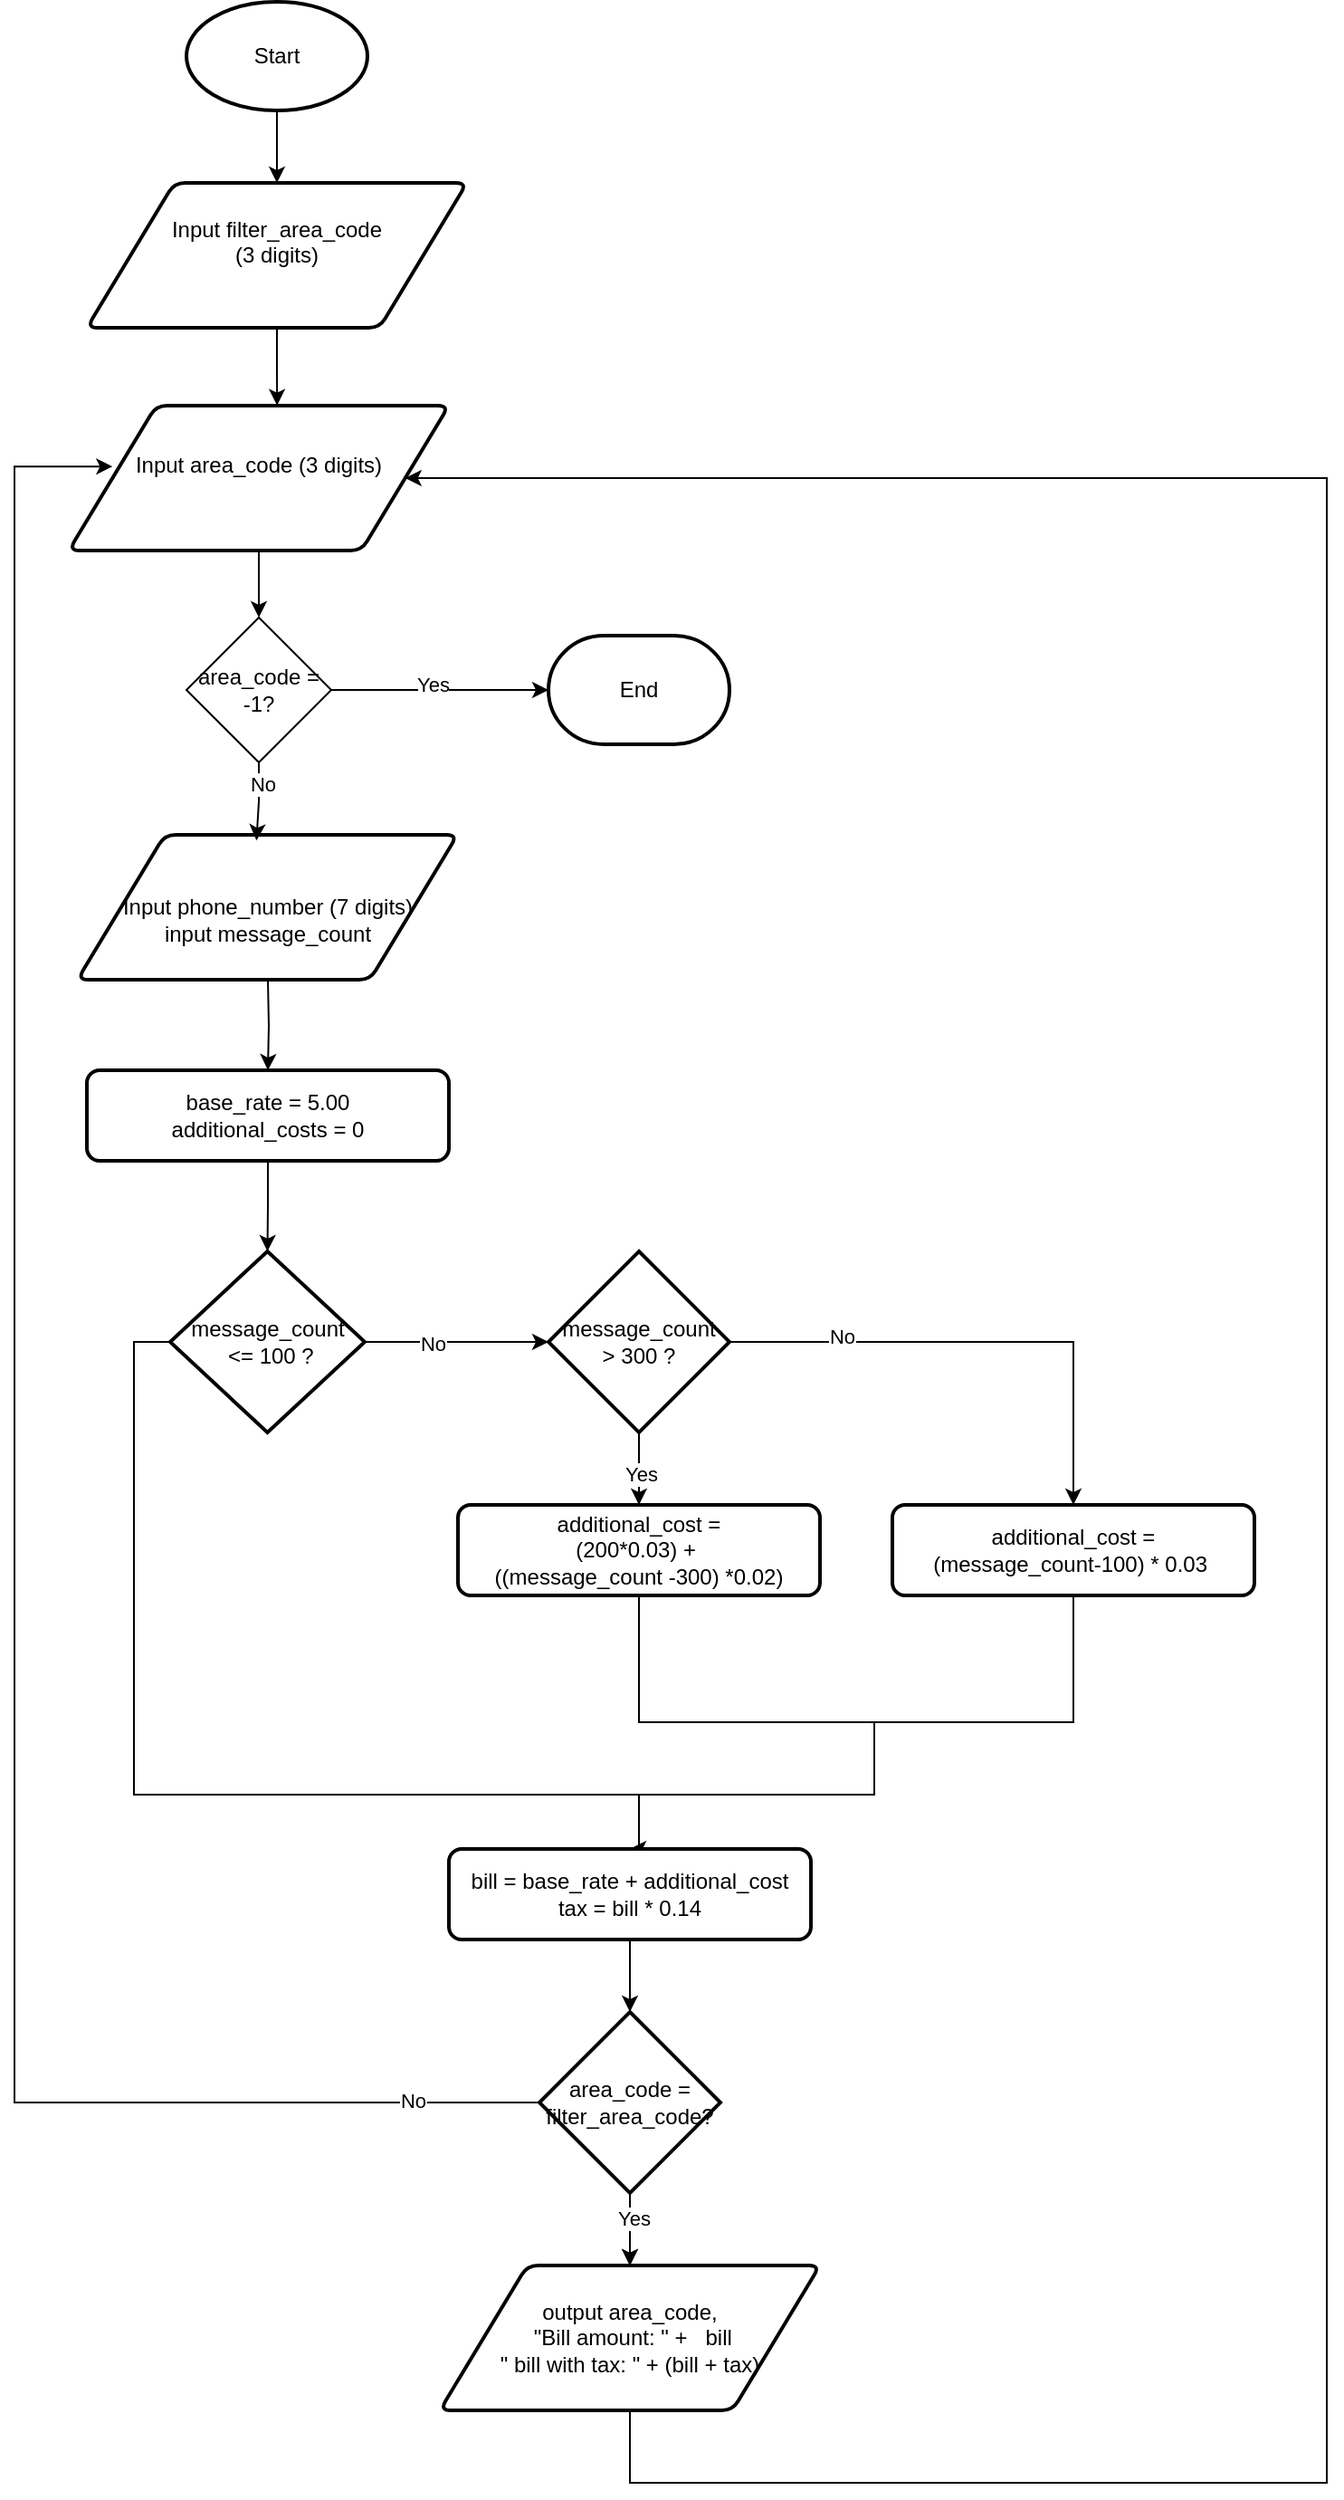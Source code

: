 <mxfile version="26.2.15">
  <diagram name="Page-1" id="yTx_vx-be0SLX69eL1uu">
    <mxGraphModel dx="849" dy="2084" grid="1" gridSize="10" guides="1" tooltips="1" connect="1" arrows="1" fold="1" page="1" pageScale="1" pageWidth="850" pageHeight="1100" math="0" shadow="0">
      <root>
        <mxCell id="0" />
        <mxCell id="1" parent="0" />
        <mxCell id="31bDM_UaIHRhXaKYt8n2-2" style="edgeStyle=orthogonalEdgeStyle;rounded=0;orthogonalLoop=1;jettySize=auto;html=1;exitX=0.5;exitY=1;exitDx=0;exitDy=0;exitPerimeter=0;entryX=0.5;entryY=0;entryDx=0;entryDy=0;" edge="1" parent="1" source="gIEq8IxEI0WB7ZZO68Vi-1" target="31bDM_UaIHRhXaKYt8n2-1">
          <mxGeometry relative="1" as="geometry" />
        </mxCell>
        <mxCell id="gIEq8IxEI0WB7ZZO68Vi-1" value="Start" style="strokeWidth=2;html=1;shape=mxgraph.flowchart.start_1;whiteSpace=wrap;" parent="1" vertex="1">
          <mxGeometry x="125" y="-130" width="100" height="60" as="geometry" />
        </mxCell>
        <mxCell id="gIEq8IxEI0WB7ZZO68Vi-18" style="edgeStyle=orthogonalEdgeStyle;rounded=0;orthogonalLoop=1;jettySize=auto;html=1;exitX=0.5;exitY=1;exitDx=0;exitDy=0;entryX=0.5;entryY=0;entryDx=0;entryDy=0;" parent="1" target="gIEq8IxEI0WB7ZZO68Vi-3" edge="1">
          <mxGeometry relative="1" as="geometry">
            <mxPoint x="170" y="410" as="sourcePoint" />
          </mxGeometry>
        </mxCell>
        <mxCell id="gIEq8IxEI0WB7ZZO68Vi-2" value="&lt;div&gt;&lt;br&gt;&lt;/div&gt;&lt;div&gt;Input phone_number (7 digits)&lt;/div&gt;&lt;div&gt;input message_count&lt;/div&gt;" style="shape=parallelogram;html=1;strokeWidth=2;perimeter=parallelogramPerimeter;whiteSpace=wrap;rounded=1;arcSize=12;size=0.23;" parent="1" vertex="1">
          <mxGeometry x="64.75" y="330" width="210" height="80" as="geometry" />
        </mxCell>
        <mxCell id="gIEq8IxEI0WB7ZZO68Vi-3" value="base_rate = 5.00&lt;div&gt;additional_costs = 0&lt;/div&gt;" style="rounded=1;whiteSpace=wrap;html=1;absoluteArcSize=1;arcSize=14;strokeWidth=2;" parent="1" vertex="1">
          <mxGeometry x="70" y="460" width="200" height="50" as="geometry" />
        </mxCell>
        <mxCell id="gIEq8IxEI0WB7ZZO68Vi-8" value="End" style="strokeWidth=2;html=1;shape=mxgraph.flowchart.terminator;whiteSpace=wrap;" parent="1" vertex="1">
          <mxGeometry x="325" y="220" width="100" height="60" as="geometry" />
        </mxCell>
        <mxCell id="gIEq8IxEI0WB7ZZO68Vi-73" style="edgeStyle=orthogonalEdgeStyle;rounded=0;orthogonalLoop=1;jettySize=auto;html=1;exitX=0;exitY=0.5;exitDx=0;exitDy=0;exitPerimeter=0;entryX=0.5;entryY=0;entryDx=0;entryDy=0;" parent="1" source="gIEq8IxEI0WB7ZZO68Vi-20" target="gIEq8IxEI0WB7ZZO68Vi-29" edge="1">
          <mxGeometry relative="1" as="geometry">
            <Array as="points">
              <mxPoint x="96" y="610" />
              <mxPoint x="96" y="860" />
              <mxPoint x="375" y="860" />
            </Array>
          </mxGeometry>
        </mxCell>
        <mxCell id="gIEq8IxEI0WB7ZZO68Vi-20" value="message_count&lt;div&gt;&amp;nbsp;&amp;lt;=&amp;nbsp;&lt;span style=&quot;background-color: transparent; color: light-dark(rgb(0, 0, 0), rgb(255, 255, 255));&quot;&gt;100 ?&lt;/span&gt;&lt;/div&gt;" style="strokeWidth=2;html=1;shape=mxgraph.flowchart.decision;whiteSpace=wrap;" parent="1" vertex="1">
          <mxGeometry x="116" y="560" width="107.5" height="100" as="geometry" />
        </mxCell>
        <mxCell id="gIEq8IxEI0WB7ZZO68Vi-79" style="edgeStyle=orthogonalEdgeStyle;rounded=0;orthogonalLoop=1;jettySize=auto;html=1;exitX=0.5;exitY=1;exitDx=0;exitDy=0;entryX=1;entryY=0.5;entryDx=0;entryDy=0;" parent="1" source="gIEq8IxEI0WB7ZZO68Vi-26" target="gIEq8IxEI0WB7ZZO68Vi-77" edge="1">
          <mxGeometry relative="1" as="geometry">
            <mxPoint x="340" y="130" as="targetPoint" />
            <Array as="points">
              <mxPoint x="370" y="1240" />
              <mxPoint x="755" y="1240" />
              <mxPoint x="755" y="133" />
            </Array>
          </mxGeometry>
        </mxCell>
        <mxCell id="gIEq8IxEI0WB7ZZO68Vi-26" value="output area_code,&lt;div&gt;&amp;nbsp;&quot;Bill amount: &quot; +&amp;nbsp;&lt;span style=&quot;background-color: transparent; color: light-dark(rgb(0, 0, 0), rgb(255, 255, 255));&quot;&gt;&amp;nbsp; bill&lt;/span&gt;&lt;div&gt;&lt;div&gt;&quot; bill with tax: &quot; + (bill + tax)&lt;/div&gt;&lt;/div&gt;&lt;/div&gt;" style="shape=parallelogram;html=1;strokeWidth=2;perimeter=parallelogramPerimeter;whiteSpace=wrap;rounded=1;arcSize=12;size=0.23;" parent="1" vertex="1">
          <mxGeometry x="265" y="1120" width="210" height="80" as="geometry" />
        </mxCell>
        <mxCell id="gIEq8IxEI0WB7ZZO68Vi-29" value="bill = base_rate + additional_cost&lt;div&gt;tax = bill * 0.14&lt;/div&gt;" style="rounded=1;whiteSpace=wrap;html=1;absoluteArcSize=1;arcSize=14;strokeWidth=2;" parent="1" vertex="1">
          <mxGeometry x="270" y="890" width="200" height="50" as="geometry" />
        </mxCell>
        <mxCell id="gIEq8IxEI0WB7ZZO68Vi-31" style="edgeStyle=orthogonalEdgeStyle;rounded=0;orthogonalLoop=1;jettySize=auto;html=1;exitX=0.5;exitY=1;exitDx=0;exitDy=0;entryX=0.5;entryY=0;entryDx=0;entryDy=0;entryPerimeter=0;" parent="1" source="gIEq8IxEI0WB7ZZO68Vi-3" target="gIEq8IxEI0WB7ZZO68Vi-20" edge="1">
          <mxGeometry relative="1" as="geometry" />
        </mxCell>
        <mxCell id="gIEq8IxEI0WB7ZZO68Vi-37" style="edgeStyle=orthogonalEdgeStyle;rounded=0;orthogonalLoop=1;jettySize=auto;html=1;exitX=0.5;exitY=1;exitDx=0;exitDy=0;exitPerimeter=0;entryX=0.5;entryY=0;entryDx=0;entryDy=0;" parent="1" source="gIEq8IxEI0WB7ZZO68Vi-33" target="gIEq8IxEI0WB7ZZO68Vi-36" edge="1">
          <mxGeometry relative="1" as="geometry" />
        </mxCell>
        <mxCell id="gIEq8IxEI0WB7ZZO68Vi-50" value="Yes" style="edgeLabel;html=1;align=center;verticalAlign=middle;resizable=0;points=[];" parent="gIEq8IxEI0WB7ZZO68Vi-37" vertex="1" connectable="0">
          <mxGeometry x="0.134" y="1" relative="1" as="geometry">
            <mxPoint as="offset" />
          </mxGeometry>
        </mxCell>
        <mxCell id="gIEq8IxEI0WB7ZZO68Vi-39" style="edgeStyle=orthogonalEdgeStyle;rounded=0;orthogonalLoop=1;jettySize=auto;html=1;exitX=1;exitY=0.5;exitDx=0;exitDy=0;exitPerimeter=0;" parent="1" source="gIEq8IxEI0WB7ZZO68Vi-33" target="gIEq8IxEI0WB7ZZO68Vi-38" edge="1">
          <mxGeometry relative="1" as="geometry" />
        </mxCell>
        <mxCell id="gIEq8IxEI0WB7ZZO68Vi-49" value="No" style="edgeLabel;html=1;align=center;verticalAlign=middle;resizable=0;points=[];" parent="gIEq8IxEI0WB7ZZO68Vi-39" vertex="1" connectable="0">
          <mxGeometry x="-0.562" y="3" relative="1" as="geometry">
            <mxPoint as="offset" />
          </mxGeometry>
        </mxCell>
        <mxCell id="gIEq8IxEI0WB7ZZO68Vi-33" value="message_count&lt;div&gt;&amp;gt; 300 ?&lt;/div&gt;" style="strokeWidth=2;html=1;shape=mxgraph.flowchart.decision;whiteSpace=wrap;" parent="1" vertex="1">
          <mxGeometry x="325" y="560" width="100" height="100" as="geometry" />
        </mxCell>
        <mxCell id="gIEq8IxEI0WB7ZZO68Vi-35" style="edgeStyle=orthogonalEdgeStyle;rounded=0;orthogonalLoop=1;jettySize=auto;html=1;exitX=1;exitY=0.5;exitDx=0;exitDy=0;exitPerimeter=0;entryX=0;entryY=0.5;entryDx=0;entryDy=0;entryPerimeter=0;" parent="1" source="gIEq8IxEI0WB7ZZO68Vi-20" target="gIEq8IxEI0WB7ZZO68Vi-33" edge="1">
          <mxGeometry relative="1" as="geometry">
            <Array as="points">
              <mxPoint x="295" y="610" />
              <mxPoint x="295" y="610" />
            </Array>
          </mxGeometry>
        </mxCell>
        <mxCell id="gIEq8IxEI0WB7ZZO68Vi-48" value="No" style="edgeLabel;html=1;align=center;verticalAlign=middle;resizable=0;points=[];" parent="gIEq8IxEI0WB7ZZO68Vi-35" vertex="1" connectable="0">
          <mxGeometry x="-0.271" y="-1" relative="1" as="geometry">
            <mxPoint as="offset" />
          </mxGeometry>
        </mxCell>
        <mxCell id="gIEq8IxEI0WB7ZZO68Vi-36" value="additional_cost =&lt;div&gt;(200*0.03) +&amp;nbsp;&lt;/div&gt;&lt;div&gt;((message_count -300) *0.02)&lt;/div&gt;" style="rounded=1;whiteSpace=wrap;html=1;absoluteArcSize=1;arcSize=14;strokeWidth=2;" parent="1" vertex="1">
          <mxGeometry x="275" y="700" width="200" height="50" as="geometry" />
        </mxCell>
        <mxCell id="gIEq8IxEI0WB7ZZO68Vi-38" value="additional_cost =&lt;div&gt;(message_count-100) * 0.03&amp;nbsp;&lt;/div&gt;" style="rounded=1;whiteSpace=wrap;html=1;absoluteArcSize=1;arcSize=14;strokeWidth=2;" parent="1" vertex="1">
          <mxGeometry x="515" y="700" width="200" height="50" as="geometry" />
        </mxCell>
        <mxCell id="gIEq8IxEI0WB7ZZO68Vi-74" value="" style="endArrow=none;html=1;rounded=0;exitX=0.5;exitY=1;exitDx=0;exitDy=0;entryX=0.5;entryY=1;entryDx=0;entryDy=0;" parent="1" source="gIEq8IxEI0WB7ZZO68Vi-36" target="gIEq8IxEI0WB7ZZO68Vi-38" edge="1">
          <mxGeometry width="50" height="50" relative="1" as="geometry">
            <mxPoint x="365" y="820" as="sourcePoint" />
            <mxPoint x="415" y="770" as="targetPoint" />
            <Array as="points">
              <mxPoint x="375" y="820" />
              <mxPoint x="615" y="820" />
            </Array>
          </mxGeometry>
        </mxCell>
        <mxCell id="gIEq8IxEI0WB7ZZO68Vi-75" value="" style="endArrow=none;html=1;rounded=0;" parent="1" edge="1">
          <mxGeometry width="50" height="50" relative="1" as="geometry">
            <mxPoint x="375" y="860" as="sourcePoint" />
            <mxPoint x="505" y="820" as="targetPoint" />
            <Array as="points">
              <mxPoint x="505" y="860" />
            </Array>
          </mxGeometry>
        </mxCell>
        <mxCell id="gIEq8IxEI0WB7ZZO68Vi-76" value="area_code =&lt;div&gt;-1?&lt;/div&gt;" style="rhombus;whiteSpace=wrap;html=1;" parent="1" vertex="1">
          <mxGeometry x="125" y="210" width="80" height="80" as="geometry" />
        </mxCell>
        <mxCell id="gIEq8IxEI0WB7ZZO68Vi-83" style="edgeStyle=orthogonalEdgeStyle;rounded=0;orthogonalLoop=1;jettySize=auto;html=1;exitX=0.5;exitY=1;exitDx=0;exitDy=0;entryX=0.5;entryY=0;entryDx=0;entryDy=0;" parent="1" source="gIEq8IxEI0WB7ZZO68Vi-77" target="gIEq8IxEI0WB7ZZO68Vi-76" edge="1">
          <mxGeometry relative="1" as="geometry" />
        </mxCell>
        <mxCell id="gIEq8IxEI0WB7ZZO68Vi-77" value="Input area_code (3 digits)&lt;div&gt;&lt;br&gt;&lt;/div&gt;" style="shape=parallelogram;html=1;strokeWidth=2;perimeter=parallelogramPerimeter;whiteSpace=wrap;rounded=1;arcSize=12;size=0.23;" parent="1" vertex="1">
          <mxGeometry x="60" y="93" width="210" height="80" as="geometry" />
        </mxCell>
        <mxCell id="gIEq8IxEI0WB7ZZO68Vi-81" style="edgeStyle=orthogonalEdgeStyle;rounded=0;orthogonalLoop=1;jettySize=auto;html=1;exitX=1;exitY=0.5;exitDx=0;exitDy=0;entryX=0;entryY=0.5;entryDx=0;entryDy=0;entryPerimeter=0;" parent="1" source="gIEq8IxEI0WB7ZZO68Vi-76" target="gIEq8IxEI0WB7ZZO68Vi-8" edge="1">
          <mxGeometry relative="1" as="geometry" />
        </mxCell>
        <mxCell id="gIEq8IxEI0WB7ZZO68Vi-84" value="Yes" style="edgeLabel;html=1;align=center;verticalAlign=middle;resizable=0;points=[];" parent="gIEq8IxEI0WB7ZZO68Vi-81" vertex="1" connectable="0">
          <mxGeometry x="-0.079" y="3" relative="1" as="geometry">
            <mxPoint as="offset" />
          </mxGeometry>
        </mxCell>
        <mxCell id="gIEq8IxEI0WB7ZZO68Vi-82" style="edgeStyle=orthogonalEdgeStyle;rounded=0;orthogonalLoop=1;jettySize=auto;html=1;exitX=0.5;exitY=1;exitDx=0;exitDy=0;entryX=0.47;entryY=0.039;entryDx=0;entryDy=0;entryPerimeter=0;" parent="1" source="gIEq8IxEI0WB7ZZO68Vi-76" edge="1">
          <mxGeometry relative="1" as="geometry">
            <mxPoint x="163.7" y="333.12" as="targetPoint" />
          </mxGeometry>
        </mxCell>
        <mxCell id="gIEq8IxEI0WB7ZZO68Vi-85" value="No" style="edgeLabel;html=1;align=center;verticalAlign=middle;resizable=0;points=[];" parent="gIEq8IxEI0WB7ZZO68Vi-82" vertex="1" connectable="0">
          <mxGeometry x="-0.479" y="2" relative="1" as="geometry">
            <mxPoint as="offset" />
          </mxGeometry>
        </mxCell>
        <mxCell id="31bDM_UaIHRhXaKYt8n2-1" value="Input filter_area_code&lt;div&gt;(3 digits)&lt;div&gt;&lt;br&gt;&lt;/div&gt;&lt;/div&gt;" style="shape=parallelogram;html=1;strokeWidth=2;perimeter=parallelogramPerimeter;whiteSpace=wrap;rounded=1;arcSize=12;size=0.23;" vertex="1" parent="1">
          <mxGeometry x="70" y="-30" width="210" height="80" as="geometry" />
        </mxCell>
        <mxCell id="31bDM_UaIHRhXaKYt8n2-3" style="edgeStyle=orthogonalEdgeStyle;rounded=0;orthogonalLoop=1;jettySize=auto;html=1;exitX=0.5;exitY=1;exitDx=0;exitDy=0;entryX=0.548;entryY=-0.002;entryDx=0;entryDy=0;entryPerimeter=0;" edge="1" parent="1" source="31bDM_UaIHRhXaKYt8n2-1" target="gIEq8IxEI0WB7ZZO68Vi-77">
          <mxGeometry relative="1" as="geometry" />
        </mxCell>
        <mxCell id="31bDM_UaIHRhXaKYt8n2-6" style="edgeStyle=orthogonalEdgeStyle;rounded=0;orthogonalLoop=1;jettySize=auto;html=1;exitX=0.5;exitY=1;exitDx=0;exitDy=0;exitPerimeter=0;entryX=0.5;entryY=0;entryDx=0;entryDy=0;" edge="1" parent="1" source="31bDM_UaIHRhXaKYt8n2-4" target="gIEq8IxEI0WB7ZZO68Vi-26">
          <mxGeometry relative="1" as="geometry" />
        </mxCell>
        <mxCell id="31bDM_UaIHRhXaKYt8n2-7" value="" style="edgeStyle=orthogonalEdgeStyle;rounded=0;orthogonalLoop=1;jettySize=auto;html=1;" edge="1" parent="1" source="31bDM_UaIHRhXaKYt8n2-4" target="gIEq8IxEI0WB7ZZO68Vi-26">
          <mxGeometry relative="1" as="geometry" />
        </mxCell>
        <mxCell id="31bDM_UaIHRhXaKYt8n2-8" value="Yes" style="edgeLabel;html=1;align=center;verticalAlign=middle;resizable=0;points=[];" vertex="1" connectable="0" parent="31bDM_UaIHRhXaKYt8n2-7">
          <mxGeometry x="-0.3" y="2" relative="1" as="geometry">
            <mxPoint as="offset" />
          </mxGeometry>
        </mxCell>
        <mxCell id="31bDM_UaIHRhXaKYt8n2-4" value="area_code =&lt;div&gt;filter_area_code?&lt;/div&gt;" style="strokeWidth=2;html=1;shape=mxgraph.flowchart.decision;whiteSpace=wrap;" vertex="1" parent="1">
          <mxGeometry x="320" y="980" width="100" height="100" as="geometry" />
        </mxCell>
        <mxCell id="31bDM_UaIHRhXaKYt8n2-5" style="edgeStyle=orthogonalEdgeStyle;rounded=0;orthogonalLoop=1;jettySize=auto;html=1;exitX=0.5;exitY=1;exitDx=0;exitDy=0;entryX=0.5;entryY=0;entryDx=0;entryDy=0;entryPerimeter=0;" edge="1" parent="1" source="gIEq8IxEI0WB7ZZO68Vi-29" target="31bDM_UaIHRhXaKYt8n2-4">
          <mxGeometry relative="1" as="geometry" />
        </mxCell>
        <mxCell id="31bDM_UaIHRhXaKYt8n2-9" style="edgeStyle=orthogonalEdgeStyle;rounded=0;orthogonalLoop=1;jettySize=auto;html=1;exitX=0;exitY=0.5;exitDx=0;exitDy=0;exitPerimeter=0;entryX=0.115;entryY=0.42;entryDx=0;entryDy=0;entryPerimeter=0;" edge="1" parent="1" source="31bDM_UaIHRhXaKYt8n2-4" target="gIEq8IxEI0WB7ZZO68Vi-77">
          <mxGeometry relative="1" as="geometry">
            <Array as="points">
              <mxPoint x="30" y="1030" />
              <mxPoint x="30" y="127" />
            </Array>
          </mxGeometry>
        </mxCell>
        <mxCell id="31bDM_UaIHRhXaKYt8n2-10" value="No" style="edgeLabel;html=1;align=center;verticalAlign=middle;resizable=0;points=[];" vertex="1" connectable="0" parent="31bDM_UaIHRhXaKYt8n2-9">
          <mxGeometry x="-0.887" y="-1" relative="1" as="geometry">
            <mxPoint as="offset" />
          </mxGeometry>
        </mxCell>
      </root>
    </mxGraphModel>
  </diagram>
</mxfile>
